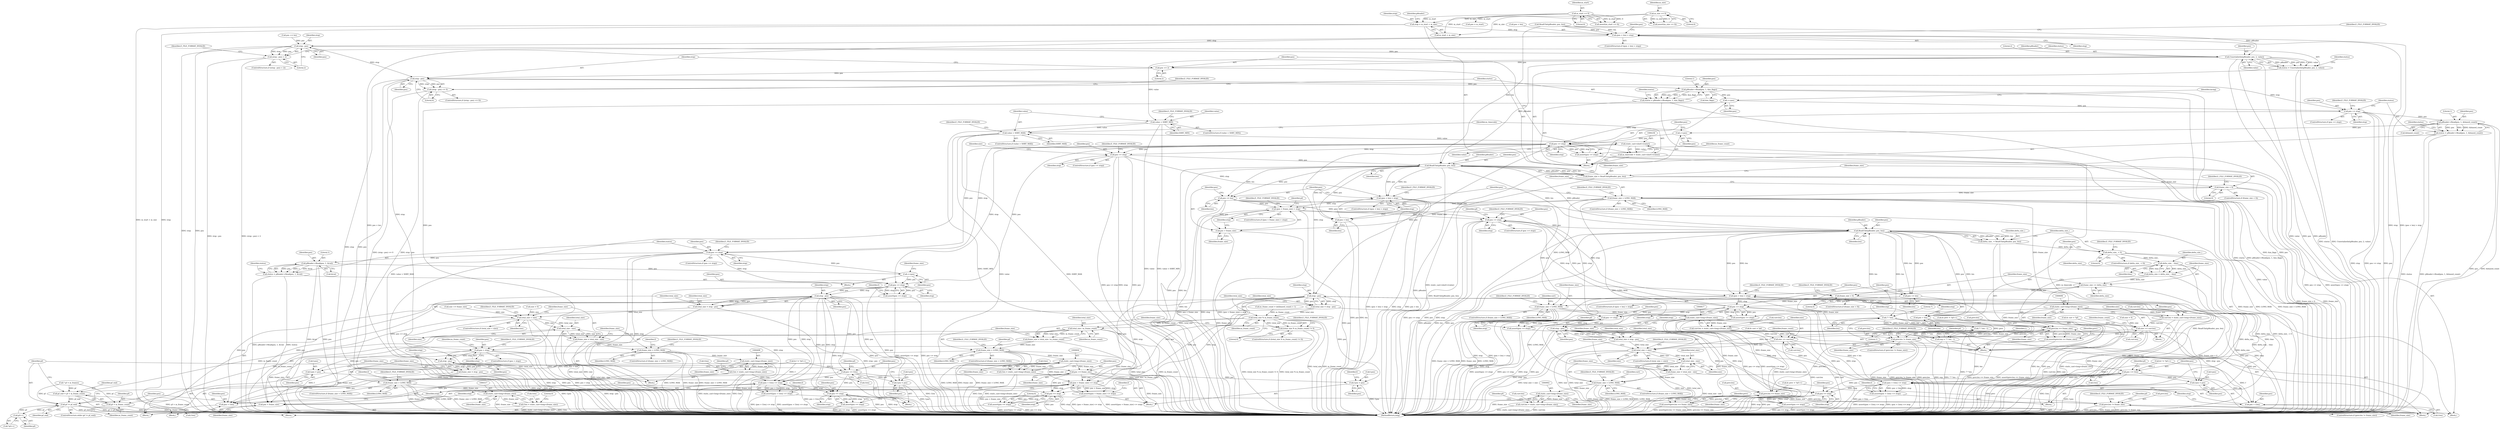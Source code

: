 digraph "1_Android_cc274e2abe8b2a6698a5c47d8aa4bb45f1f9538d_33@integer" {
"1000164" [label="(Call,stop = m_start + m_size)"];
"1000140" [label="(Call,m_start >= 0)"];
"1000144" [label="(Call,m_size >= 0)"];
"1000190" [label="(Call,(pos + len) > stop)"];
"1000202" [label="(Call,stop - pos)"];
"1000201" [label="(Call,(stop - pos) < 2)"];
"1000212" [label="(Call,UnserializeInt(pReader, pos, 2, value))"];
"1000210" [label="(Call,status = UnserializeInt(pReader, pos, 2, value))"];
"1000222" [label="(Call,value < SHRT_MIN)"];
"1000228" [label="(Call,value > SHRT_MAX)"];
"1000235" [label="(Call,static_cast<short>(value))"];
"1000233" [label="(Call,m_timecode = static_cast<short>(value))"];
"1000238" [label="(Call,pos += 2)"];
"1000243" [label="(Call,stop - pos)"];
"1000242" [label="(Call,(stop - pos) <= 0)"];
"1000251" [label="(Call,pReader->Read(pos, 1, &m_flags))"];
"1000249" [label="(Call,status = pReader->Read(pos, 1, &m_flags))"];
"1000269" [label="(Call,++pos)"];
"1000277" [label="(Call,pos > stop)"];
"1000295" [label="(Call,f.pos = pos)"];
"1000303" [label="(Call,stop - pos)"];
"1000301" [label="(Call,frame_size = stop - pos)"];
"1000307" [label="(Call,frame_size > LONG_MAX)"];
"1000316" [label="(Call,static_cast<long>(frame_size))"];
"1000312" [label="(Call,f.len = static_cast<long>(frame_size))"];
"1000322" [label="(Call,pos >= stop)"];
"1000330" [label="(Call,pReader->Read(pos, 1, &biased_count))"];
"1000328" [label="(Call,status = pReader->Read(pos, 1, &biased_count))"];
"1000339" [label="(Call,++pos)"];
"1000342" [label="(Call,pos <= stop)"];
"1000341" [label="(Call,assert(pos <= stop))"];
"1000392" [label="(Call,pos >= stop)"];
"1000399" [label="(Call,pReader->Read(pos, 1, &val))"];
"1000397" [label="(Call,status = pReader->Read(pos, 1, &val))"];
"1000408" [label="(Call,++pos)"];
"1000448" [label="(Call,pos <= stop)"];
"1000447" [label="(Call,assert(pos <= stop))"];
"1000472" [label="(Call,stop - pos)"];
"1000470" [label="(Call,total_size = stop - pos)"];
"1000476" [label="(Call,total_size < size)"];
"1000484" [label="(Call,total_size - size)"];
"1000482" [label="(Call,frame_size = total_size - size)"];
"1000488" [label="(Call,frame_size > LONG_MAX)"];
"1000497" [label="(Call,static_cast<long>(frame_size))"];
"1000493" [label="(Call,f.len = static_cast<long>(frame_size))"];
"1000515" [label="(Call,(pos + f.len) <= stop)"];
"1000514" [label="(Call,assert((pos + f.len) <= stop))"];
"1000533" [label="(Call,pos == stop)"];
"1000532" [label="(Call,assert(pos == stop))"];
"1000516" [label="(Call,pos + f.len)"];
"1000522" [label="(Call,f.pos = pos)"];
"1000527" [label="(Call,pos += f.len)"];
"1000545" [label="(Call,stop - pos)"];
"1000543" [label="(Call,total_size = stop - pos)"];
"1000550" [label="(Call,total_size % m_frame_count)"];
"1000549" [label="(Call,(total_size % m_frame_count) != 0)"];
"1000559" [label="(Call,total_size / m_frame_count)"];
"1000557" [label="(Call,frame_size = total_size / m_frame_count)"];
"1000563" [label="(Call,frame_size > LONG_MAX)"];
"1000583" [label="(Call,(pos + frame_size) <= stop)"];
"1000582" [label="(Call,assert((pos + frame_size) <= stop))"];
"1000610" [label="(Call,pos == stop)"];
"1000609" [label="(Call,assert(pos == stop))"];
"1000584" [label="(Call,pos + frame_size)"];
"1000603" [label="(Call,static_cast<long>(frame_size))"];
"1000599" [label="(Call,f.len = static_cast<long>(frame_size))"];
"1000606" [label="(Call,pos += frame_size)"];
"1000594" [label="(Call,f.pos = pos)"];
"1000572" [label="(Call,pf_end = pf + m_frame_count)"];
"1000578" [label="(Call,pf != pf_end)"];
"1000592" [label="(Call,pf++)"];
"1000574" [label="(Call,pf + m_frame_count)"];
"1000620" [label="(Call,pos >= stop)"];
"1000636" [label="(Call,ReadUInt(pReader, pos, len))"];
"1000634" [label="(Call,frame_size = ReadUInt(pReader, pos, len))"];
"1000641" [label="(Call,frame_size < 0)"];
"1000647" [label="(Call,frame_size > LONG_MAX)"];
"1000664" [label="(Call,(pos + frame_size) > stop)"];
"1000711" [label="(Call,pos >= stop)"];
"1000757" [label="(Call,ReadUInt(pReader, pos, len))"];
"1000755" [label="(Call,delta_size_ = ReadUInt(pReader, pos, len))"];
"1000762" [label="(Call,delta_size_ < 0)"];
"1000794" [label="(Call,delta_size_ - bias)"];
"1000792" [label="(Call,delta_size = delta_size_ - bias)"];
"1000797" [label="(Call,frame_size += delta_size)"];
"1000801" [label="(Call,frame_size < 0)"];
"1000807" [label="(Call,frame_size > LONG_MAX)"];
"1000816" [label="(Call,static_cast<long>(frame_size))"];
"1000727" [label="(Call,prev.len == frame_size)"];
"1000726" [label="(Call,assert(prev.len == frame_size))"];
"1000733" [label="(Call,prev.len != frame_size)"];
"1000842" [label="(Call,prev.len == frame_size)"];
"1000841" [label="(Call,assert(prev.len == frame_size))"];
"1000848" [label="(Call,prev.len != frame_size)"];
"1000812" [label="(Call,curr.len = static_cast<long>(frame_size))"];
"1000819" [label="(Call,size += curr.len)"];
"1000881" [label="(Call,total_size < size)"];
"1000888" [label="(Call,total_size - size)"];
"1000886" [label="(Call,frame_size = total_size - size)"];
"1000892" [label="(Call,frame_size > LONG_MAX)"];
"1000901" [label="(Call,static_cast<long>(frame_size))"];
"1000897" [label="(Call,curr.len = static_cast<long>(frame_size))"];
"1000768" [label="(Call,(pos + len) > stop)"];
"1000779" [label="(Call,pos <= stop)"];
"1000778" [label="(Call,assert(pos <= stop))"];
"1000828" [label="(Call,pos <= stop)"];
"1000827" [label="(Call,assert(pos <= stop))"];
"1000877" [label="(Call,stop - pos)"];
"1000875" [label="(Call,total_size = stop - pos)"];
"1000919" [label="(Call,(pos + f.len) <= stop)"];
"1000918" [label="(Call,assert((pos + f.len) <= stop))"];
"1000937" [label="(Call,pos == stop)"];
"1000936" [label="(Call,assert(pos == stop))"];
"1000920" [label="(Call,pos + f.len)"];
"1000926" [label="(Call,f.pos = pos)"];
"1000931" [label="(Call,pos += f.len)"];
"1000769" [label="(Call,pos + len)"];
"1000775" [label="(Call,pos += len)"];
"1000786" [label="(Call,7 * len)"];
"1000785" [label="(Call,7 * len - 1)"];
"1000783" [label="(Call,exp = 7 * len - 1)"];
"1000665" [label="(Call,pos + frame_size)"];
"1000695" [label="(Call,static_cast<long>(frame_size))"];
"1000691" [label="(Call,curr.len = static_cast<long>(frame_size))"];
"1000698" [label="(Call,size += curr.len)"];
"1000653" [label="(Call,(pos + len) > stop)"];
"1000654" [label="(Call,pos + len)"];
"1000660" [label="(Call,pos += len)"];
"1000643" [label="(Literal,0)"];
"1000269" [label="(Call,++pos)"];
"1000762" [label="(Call,delta_size_ < 0)"];
"1000660" [label="(Call,pos += len)"];
"1000920" [label="(Call,pos + f.len)"];
"1000728" [label="(Call,prev.len)"];
"1000889" [label="(Identifier,total_size)"];
"1000573" [label="(Identifier,pf_end)"];
"1000495" [label="(Identifier,f)"];
"1000484" [label="(Call,total_size - size)"];
"1000921" [label="(Identifier,pos)"];
"1000489" [label="(Identifier,frame_size)"];
"1000521" [label="(Identifier,stop)"];
"1000487" [label="(ControlStructure,if (frame_size > LONG_MAX))"];
"1000278" [label="(Identifier,pos)"];
"1000522" [label="(Call,f.pos = pos)"];
"1000894" [label="(Identifier,LONG_MAX)"];
"1000927" [label="(Call,f.pos)"];
"1000246" [label="(Literal,0)"];
"1000212" [label="(Call,UnserializeInt(pReader, pos, 2, value))"];
"1000641" [label="(Call,frame_size < 0)"];
"1000612" [label="(Identifier,stop)"];
"1000768" [label="(Call,(pos + len) > stop)"];
"1000930" [label="(Identifier,pos)"];
"1000877" [label="(Call,stop - pos)"];
"1000234" [label="(Identifier,m_timecode)"];
"1000478" [label="(Identifier,size)"];
"1000583" [label="(Call,(pos + frame_size) <= stop)"];
"1000718" [label="(Identifier,pf)"];
"1000882" [label="(Identifier,total_size)"];
"1000819" [label="(Call,size += curr.len)"];
"1000394" [label="(Identifier,stop)"];
"1000242" [label="(Call,(stop - pos) <= 0)"];
"1000323" [label="(Identifier,pos)"];
"1000885" [label="(Identifier,E_FILE_FORMAT_INVALID)"];
"1000227" [label="(ControlStructure,if (value > SHRT_MAX))"];
"1000393" [label="(Identifier,pos)"];
"1000529" [label="(Call,f.len)"];
"1000635" [label="(Identifier,frame_size)"];
"1000757" [label="(Call,ReadUInt(pReader, pos, len))"];
"1000758" [label="(Identifier,pReader)"];
"1000642" [label="(Identifier,frame_size)"];
"1000649" [label="(Identifier,LONG_MAX)"];
"1000805" [label="(Identifier,E_FILE_FORMAT_INVALID)"];
"1000551" [label="(Identifier,total_size)"];
"1000244" [label="(Identifier,stop)"];
"1000818" [label="(Identifier,frame_size)"];
"1000533" [label="(Call,pos == stop)"];
"1000143" [label="(Call,assert(m_size >= 0))"];
"1000774" [label="(Identifier,E_FILE_FORMAT_INVALID)"];
"1000813" [label="(Call,curr.len)"];
"1000836" [label="(Call,& prev = *pf++)"];
"1000727" [label="(Call,prev.len == frame_size)"];
"1000277" [label="(Call,pos > stop)"];
"1000535" [label="(Identifier,stop)"];
"1000793" [label="(Identifier,delta_size)"];
"1000301" [label="(Call,frame_size = stop - pos)"];
"1000698" [label="(Call,size += curr.len)"];
"1000898" [label="(Call,curr.len)"];
"1000919" [label="(Call,(pos + f.len) <= stop)"];
"1000563" [label="(Call,frame_size > LONG_MAX)"];
"1000781" [label="(Identifier,stop)"];
"1000842" [label="(Call,prev.len == frame_size)"];
"1000891" [label="(ControlStructure,if (frame_size > LONG_MAX))"];
"1000213" [label="(Identifier,pReader)"];
"1000569" [label="(Call,* pf = m_frames)"];
"1000198" [label="(Identifier,pos)"];
"1000622" [label="(Identifier,stop)"];
"1000897" [label="(Call,curr.len = static_cast<long>(frame_size))"];
"1000776" [label="(Identifier,pos)"];
"1000581" [label="(Block,)"];
"1000803" [label="(Literal,0)"];
"1000802" [label="(Identifier,frame_size)"];
"1000652" [label="(ControlStructure,if ((pos + len) > stop))"];
"1000893" [label="(Identifier,frame_size)"];
"1000497" [label="(Call,static_cast<long>(frame_size))"];
"1000201" [label="(Call,(stop - pos) < 2)"];
"1000807" [label="(Call,frame_size > LONG_MAX)"];
"1000627" [label="(Identifier,size)"];
"1000399" [label="(Call,pReader->Read(pos, 1, &val))"];
"1000572" [label="(Call,pf_end = pf + m_frame_count)"];
"1000346" [label="(Identifier,m_frame_count)"];
"1000281" [label="(Identifier,E_FILE_FORMAT_INVALID)"];
"1000276" [label="(ControlStructure,if (pos > stop))"];
"1000850" [label="(Identifier,prev)"];
"1000715" [label="(Identifier,E_FILE_FORMAT_INVALID)"];
"1000726" [label="(Call,assert(prev.len == frame_size))"];
"1000852" [label="(Identifier,frame_size)"];
"1000166" [label="(Call,m_start + m_size)"];
"1000214" [label="(Identifier,pos)"];
"1000485" [label="(Identifier,total_size)"];
"1000854" [label="(Identifier,E_FILE_FORMAT_INVALID)"];
"1000654" [label="(Call,pos + len)"];
"1000514" [label="(Call,assert((pos + f.len) <= stop))"];
"1000667" [label="(Identifier,frame_size)"];
"1000939" [label="(Identifier,stop)"];
"1000663" [label="(ControlStructure,if ((pos + frame_size) > stop))"];
"1000673" [label="(Identifier,pf)"];
"1000599" [label="(Call,f.len = static_cast<long>(frame_size))"];
"1000340" [label="(Identifier,pos)"];
"1000483" [label="(Identifier,frame_size)"];
"1000196" [label="(Identifier,E_FILE_FORMAT_INVALID)"];
"1000812" [label="(Call,curr.len = static_cast<long>(frame_size))"];
"1000528" [label="(Identifier,pos)"];
"1000534" [label="(Identifier,pos)"];
"1000892" [label="(Call,frame_size > LONG_MAX)"];
"1000841" [label="(Call,assert(prev.len == frame_size))"];
"1000764" [label="(Literal,0)"];
"1000541" [label="(Block,)"];
"1000808" [label="(Identifier,frame_size)"];
"1000585" [label="(Identifier,pos)"];
"1000769" [label="(Call,pos + len)"];
"1000494" [label="(Call,f.len)"];
"1000763" [label="(Identifier,delta_size_)"];
"1000659" [label="(Identifier,E_FILE_FORMAT_INVALID)"];
"1000890" [label="(Identifier,size)"];
"1000207" [label="(Identifier,E_FILE_FORMAT_INVALID)"];
"1000547" [label="(Identifier,pos)"];
"1000661" [label="(Identifier,pos)"];
"1000580" [label="(Identifier,pf_end)"];
"1000518" [label="(Call,f.len)"];
"1000787" [label="(Literal,7)"];
"1000305" [label="(Identifier,pos)"];
"1000228" [label="(Call,value > SHRT_MAX)"];
"1000309" [label="(Identifier,LONG_MAX)"];
"1000760" [label="(Identifier,len)"];
"1000333" [label="(Call,&biased_count)"];
"1000620" [label="(Call,pos >= stop)"];
"1000800" [label="(ControlStructure,if (frame_size < 0))"];
"1000561" [label="(Identifier,m_frame_count)"];
"1000311" [label="(Identifier,E_FILE_FORMAT_INVALID)"];
"1000230" [label="(Identifier,SHRT_MAX)"];
"1000665" [label="(Call,pos + frame_size)"];
"1000666" [label="(Identifier,pos)"];
"1000329" [label="(Identifier,status)"];
"1000474" [label="(Identifier,pos)"];
"1000144" [label="(Call,m_size >= 0)"];
"1000626" [label="(Call,size = 0)"];
"1000501" [label="(Identifier,pf)"];
"1000846" [label="(Identifier,frame_size)"];
"1000303" [label="(Call,stop - pos)"];
"1000560" [label="(Identifier,total_size)"];
"1000451" [label="(Block,)"];
"1000790" [label="(Identifier,L)"];
"1000509" [label="(Call,& f = *pf++)"];
"1000226" [label="(Identifier,E_FILE_FORMAT_INVALID)"];
"1000555" [label="(Identifier,E_FILE_FORMAT_INVALID)"];
"1000732" [label="(ControlStructure,if (prev.len != frame_size))"];
"1000490" [label="(Identifier,LONG_MAX)"];
"1000606" [label="(Call,pos += frame_size)"];
"1000308" [label="(Identifier,frame_size)"];
"1000216" [label="(Identifier,value)"];
"1000829" [label="(Identifier,pos)"];
"1000526" [label="(Identifier,pos)"];
"1000942" [label="(MethodReturn,long)"];
"1000250" [label="(Identifier,status)"];
"1000711" [label="(Call,pos >= stop)"];
"1000582" [label="(Call,assert((pos + frame_size) <= stop))"];
"1000611" [label="(Identifier,pos)"];
"1000532" [label="(Call,assert(pos == stop))"];
"1000191" [label="(Call,pos + len)"];
"1000273" [label="(Identifier,lacing)"];
"1000879" [label="(Identifier,pos)"];
"1000913" [label="(Call,& f = *pf++)"];
"1000739" [label="(Identifier,E_FILE_FORMAT_INVALID)"];
"1000881" [label="(Call,total_size < size)"];
"1000775" [label="(Call,pos += len)"];
"1000647" [label="(Call,frame_size > LONG_MAX)"];
"1000680" [label="(Block,)"];
"1000546" [label="(Identifier,stop)"];
"1000657" [label="(Identifier,stop)"];
"1000656" [label="(Identifier,len)"];
"1000651" [label="(Identifier,E_FILE_FORMAT_INVALID)"];
"1000668" [label="(Identifier,stop)"];
"1000454" [label="(Identifier,f)"];
"1000801" [label="(Call,frame_size < 0)"];
"1000695" [label="(Call,static_cast<long>(frame_size))"];
"1000341" [label="(Call,assert(pos <= stop))"];
"1000878" [label="(Identifier,stop)"];
"1000639" [label="(Identifier,len)"];
"1000857" [label="(Identifier,pf)"];
"1000165" [label="(Identifier,stop)"];
"1000637" [label="(Identifier,pReader)"];
"1000164" [label="(Call,stop = m_start + m_size)"];
"1000591" [label="(Call,*pf++)"];
"1000648" [label="(Identifier,frame_size)"];
"1000299" [label="(Identifier,pos)"];
"1000592" [label="(Call,pf++)"];
"1000235" [label="(Call,static_cast<short>(value))"];
"1000194" [label="(Identifier,stop)"];
"1000160" [label="(Call,pos = m_start)"];
"1000248" [label="(Identifier,E_FILE_FORMAT_INVALID)"];
"1000527" [label="(Call,pos += f.len)"];
"1000517" [label="(Identifier,pos)"];
"1000224" [label="(Identifier,SHRT_MIN)"];
"1000221" [label="(ControlStructure,if (value < SHRT_MIN))"];
"1000780" [label="(Identifier,pos)"];
"1000447" [label="(Call,assert(pos <= stop))"];
"1000342" [label="(Call,pos <= stop)"];
"1000610" [label="(Call,pos == stop)"];
"1000594" [label="(Call,f.pos = pos)"];
"1000253" [label="(Literal,1)"];
"1000584" [label="(Call,pos + frame_size)"];
"1000646" [label="(ControlStructure,if (frame_size > LONG_MAX))"];
"1000742" [label="(Identifier,pf)"];
"1000887" [label="(Identifier,frame_size)"];
"1000402" [label="(Call,&val)"];
"1000574" [label="(Call,pf + m_frame_count)"];
"1000922" [label="(Call,f.len)"];
"1000145" [label="(Identifier,m_size)"];
"1000797" [label="(Call,frame_size += delta_size)"];
"1000243" [label="(Call,stop - pos)"];
"1000830" [label="(Identifier,stop)"];
"1000482" [label="(Call,frame_size = total_size - size)"];
"1000200" [label="(ControlStructure,if ((stop - pos) < 2))"];
"1000222" [label="(Call,value < SHRT_MIN)"];
"1000734" [label="(Call,prev.len)"];
"1000926" [label="(Call,f.pos = pos)"];
"1000636" [label="(Call,ReadUInt(pReader, pos, len))"];
"1000249" [label="(Call,status = pReader->Read(pos, 1, &m_flags))"];
"1000344" [label="(Identifier,stop)"];
"1000283" [label="(Identifier,m_frame_count)"];
"1000524" [label="(Identifier,f)"];
"1000833" [label="(Identifier,pf)"];
"1000210" [label="(Call,status = UnserializeInt(pReader, pos, 2, value))"];
"1000709" [label="(Block,)"];
"1000614" [label="(Block,)"];
"1000507" [label="(Block,)"];
"1000171" [label="(Identifier,pReader)"];
"1000499" [label="(Identifier,frame_size)"];
"1000814" [label="(Identifier,curr)"];
"1000794" [label="(Call,delta_size_ - bias)"];
"1000849" [label="(Call,prev.len)"];
"1000905" [label="(Identifier,pf)"];
"1000825" [label="(Identifier,frame_count)"];
"1000567" [label="(Identifier,E_FILE_FORMAT_INVALID)"];
"1000771" [label="(Identifier,len)"];
"1000472" [label="(Call,stop - pos)"];
"1000777" [label="(Identifier,len)"];
"1000875" [label="(Call,total_size = stop - pos)"];
"1000883" [label="(Identifier,size)"];
"1000257" [label="(Identifier,status)"];
"1000936" [label="(Call,assert(pos == stop))"];
"1000759" [label="(Identifier,pos)"];
"1000316" [label="(Call,static_cast<long>(frame_size))"];
"1000343" [label="(Identifier,pos)"];
"1000275" [label="(Block,)"];
"1000328" [label="(Call,status = pReader->Read(pos, 1, &biased_count))"];
"1000505" [label="(Identifier,pf)"];
"1000245" [label="(Identifier,pos)"];
"1000313" [label="(Call,f.len)"];
"1000470" [label="(Call,total_size = stop - pos)"];
"1000634" [label="(Call,frame_size = ReadUInt(pReader, pos, len))"];
"1000692" [label="(Call,curr.len)"];
"1000621" [label="(Identifier,pos)"];
"1000788" [label="(Identifier,len)"];
"1000607" [label="(Identifier,pos)"];
"1000713" [label="(Identifier,stop)"];
"1000302" [label="(Identifier,frame_size)"];
"1000770" [label="(Identifier,pos)"];
"1000901" [label="(Call,static_cast<long>(frame_size))"];
"1000438" [label="(Call,size += frame_size)"];
"1000784" [label="(Identifier,exp)"];
"1000682" [label="(Call,& curr = *pf)"];
"1000576" [label="(Identifier,m_frame_count)"];
"1000389" [label="(Block,)"];
"1000397" [label="(Call,status = pReader->Read(pos, 1, &val))"];
"1000345" [label="(Call,m_frame_count = int(biased_count) + 1)"];
"1000139" [label="(Call,assert(m_start >= 0))"];
"1000843" [label="(Call,prev.len)"];
"1000232" [label="(Identifier,E_FILE_FORMAT_INVALID)"];
"1000880" [label="(ControlStructure,if (total_size < size))"];
"1000601" [label="(Identifier,f)"];
"1000575" [label="(Identifier,pf)"];
"1000307" [label="(Call,frame_size > LONG_MAX)"];
"1000847" [label="(ControlStructure,if (prev.len != frame_size))"];
"1000233" [label="(Call,m_timecode = static_cast<short>(value))"];
"1000493" [label="(Call,f.len = static_cast<long>(frame_size))"];
"1000480" [label="(Identifier,E_FILE_FORMAT_INVALID)"];
"1000827" [label="(Call,assert(pos <= stop))"];
"1000400" [label="(Identifier,pos)"];
"1000731" [label="(Identifier,frame_size)"];
"1000595" [label="(Call,f.pos)"];
"1000215" [label="(Literal,2)"];
"1000909" [label="(Identifier,pf)"];
"1000326" [label="(Identifier,E_FILE_FORMAT_INVALID)"];
"1000896" [label="(Identifier,E_FILE_FORMAT_INVALID)"];
"1000339" [label="(Call,++pos)"];
"1000523" [label="(Call,f.pos)"];
"1000899" [label="(Identifier,curr)"];
"1000778" [label="(Call,assert(pos <= stop))"];
"1000619" [label="(ControlStructure,if (pos >= stop))"];
"1000789" [label="(Literal,1)"];
"1000295" [label="(Call,f.pos = pos)"];
"1000204" [label="(Identifier,pos)"];
"1000189" [label="(ControlStructure,if ((pos + len) > stop))"];
"1000653" [label="(Call,(pos + len) > stop)"];
"1000655" [label="(Identifier,pos)"];
"1000933" [label="(Call,f.len)"];
"1000937" [label="(Call,pos == stop)"];
"1000586" [label="(Identifier,frame_size)"];
"1000559" [label="(Call,total_size / m_frame_count)"];
"1000218" [label="(Identifier,status)"];
"1000938" [label="(Identifier,pos)"];
"1000735" [label="(Identifier,prev)"];
"1000336" [label="(Identifier,status)"];
"1000471" [label="(Identifier,total_size)"];
"1000252" [label="(Identifier,pos)"];
"1000795" [label="(Identifier,delta_size_)"];
"1000564" [label="(Identifier,frame_size)"];
"1000796" [label="(Identifier,bias)"];
"1000820" [label="(Identifier,size)"];
"1000477" [label="(Identifier,total_size)"];
"1000670" [label="(Identifier,E_FILE_FORMAT_INVALID)"];
"1000799" [label="(Identifier,delta_size)"];
"1000691" [label="(Call,curr.len = static_cast<long>(frame_size))"];
"1000240" [label="(Literal,2)"];
"1000396" [label="(Identifier,E_FILE_FORMAT_INVALID)"];
"1000931" [label="(Call,pos += f.len)"];
"1000700" [label="(Call,curr.len)"];
"1000578" [label="(Call,pf != pf_end)"];
"1000409" [label="(Identifier,pos)"];
"1000320" [label="(Literal,0)"];
"1000941" [label="(Literal,0)"];
"1000577" [label="(ControlStructure,while (pf != pf_end))"];
"1000903" [label="(Identifier,frame_size)"];
"1000239" [label="(Identifier,pos)"];
"1000241" [label="(ControlStructure,if ((stop - pos) <= 0))"];
"1000254" [label="(Call,&m_flags)"];
"1000229" [label="(Identifier,value)"];
"1000603" [label="(Call,static_cast<long>(frame_size))"];
"1000809" [label="(Identifier,LONG_MAX)"];
"1000321" [label="(ControlStructure,if (pos >= stop))"];
"1000332" [label="(Literal,1)"];
"1000756" [label="(Identifier,delta_size_)"];
"1000322" [label="(Call,pos >= stop)"];
"1000314" [label="(Identifier,f)"];
"1000761" [label="(ControlStructure,if (delta_size_ < 0))"];
"1000544" [label="(Identifier,total_size)"];
"1000543" [label="(Call,total_size = stop - pos)"];
"1000545" [label="(Call,stop - pos)"];
"1000486" [label="(Identifier,size)"];
"1000609" [label="(Call,assert(pos == stop))"];
"1000331" [label="(Identifier,pos)"];
"1000645" [label="(Identifier,E_FILE_FORMAT_INVALID)"];
"1000767" [label="(ControlStructure,if ((pos + len) > stop))"];
"1000605" [label="(Identifier,frame_size)"];
"1000516" [label="(Call,pos + f.len)"];
"1000886" [label="(Call,frame_size = total_size - size)"];
"1000888" [label="(Call,total_size - size)"];
"1000550" [label="(Call,total_size % m_frame_count)"];
"1000146" [label="(Literal,0)"];
"1000450" [label="(Identifier,stop)"];
"1000179" [label="(Call,ReadUInt(pReader, pos, len))"];
"1000755" [label="(Call,delta_size_ = ReadUInt(pReader, pos, len))"];
"1000925" [label="(Identifier,stop)"];
"1000712" [label="(Identifier,pos)"];
"1000398" [label="(Identifier,status)"];
"1000205" [label="(Literal,2)"];
"1000638" [label="(Identifier,pos)"];
"1000766" [label="(Identifier,E_FILE_FORMAT_INVALID)"];
"1000203" [label="(Identifier,stop)"];
"1000918" [label="(Call,assert((pos + f.len) <= stop))"];
"1000476" [label="(Call,total_size < size)"];
"1000190" [label="(Call,(pos + len) > stop)"];
"1000737" [label="(Identifier,frame_size)"];
"1000710" [label="(ControlStructure,if (pos >= stop))"];
"1000473" [label="(Identifier,stop)"];
"1000202" [label="(Call,stop - pos)"];
"1000304" [label="(Identifier,stop)"];
"1000600" [label="(Call,f.len)"];
"1000590" [label="(Identifier,f)"];
"1000475" [label="(ControlStructure,if (total_size < size))"];
"1000238" [label="(Call,pos += 2)"];
"1000141" [label="(Identifier,m_start)"];
"1000779" [label="(Call,pos <= stop)"];
"1000786" [label="(Call,7 * len)"];
"1000140" [label="(Call,m_start >= 0)"];
"1000392" [label="(Call,pos >= stop)"];
"1000558" [label="(Identifier,frame_size)"];
"1000122" [label="(Block,)"];
"1000828" [label="(Call,pos <= stop)"];
"1000251" [label="(Call,pReader->Read(pos, 1, &m_flags))"];
"1000318" [label="(Identifier,frame_size)"];
"1000587" [label="(Identifier,stop)"];
"1000324" [label="(Identifier,stop)"];
"1000662" [label="(Identifier,len)"];
"1000270" [label="(Identifier,pos)"];
"1000932" [label="(Identifier,pos)"];
"1000565" [label="(Identifier,LONG_MAX)"];
"1000745" [label="(Call,& curr = *pf)"];
"1000306" [label="(ControlStructure,if (frame_size > LONG_MAX))"];
"1000330" [label="(Call,pReader->Read(pos, 1, &biased_count))"];
"1000664" [label="(Call,(pos + frame_size) > stop)"];
"1000721" [label="(Call,& prev = *pf++)"];
"1000704" [label="(Identifier,frame_count)"];
"1000411" [label="(Identifier,frame_size)"];
"1000785" [label="(Call,7 * len - 1)"];
"1000640" [label="(ControlStructure,if (frame_size < 0))"];
"1000391" [label="(ControlStructure,if (pos >= stop))"];
"1000492" [label="(Identifier,E_FILE_FORMAT_INVALID)"];
"1000549" [label="(Call,(total_size % m_frame_count) != 0)"];
"1000548" [label="(ControlStructure,if ((total_size % m_frame_count) != 0))"];
"1000876" [label="(Identifier,total_size)"];
"1000733" [label="(Call,prev.len != frame_size)"];
"1000697" [label="(Identifier,frame_size)"];
"1000608" [label="(Identifier,frame_size)"];
"1000197" [label="(Call,pos += len)"];
"1000772" [label="(Identifier,stop)"];
"1000401" [label="(Literal,1)"];
"1000223" [label="(Identifier,value)"];
"1000237" [label="(Identifier,value)"];
"1000593" [label="(Identifier,pf)"];
"1000296" [label="(Call,f.pos)"];
"1000798" [label="(Identifier,frame_size)"];
"1000598" [label="(Identifier,pos)"];
"1000562" [label="(ControlStructure,if (frame_size > LONG_MAX))"];
"1000570" [label="(Identifier,pf)"];
"1000448" [label="(Call,pos <= stop)"];
"1000553" [label="(Literal,0)"];
"1000488" [label="(Call,frame_size > LONG_MAX)"];
"1000361" [label="(Block,)"];
"1000279" [label="(Identifier,stop)"];
"1000408" [label="(Call,++pos)"];
"1000579" [label="(Identifier,pf)"];
"1000811" [label="(Identifier,E_FILE_FORMAT_INVALID)"];
"1000557" [label="(Call,frame_size = total_size / m_frame_count)"];
"1000816" [label="(Call,static_cast<long>(frame_size))"];
"1000792" [label="(Call,delta_size = delta_size_ - bias)"];
"1000372" [label="(Call,size = 0)"];
"1000928" [label="(Identifier,f)"];
"1000848" [label="(Call,prev.len != frame_size)"];
"1000312" [label="(Call,f.len = static_cast<long>(frame_size))"];
"1000449" [label="(Identifier,pos)"];
"1000142" [label="(Literal,0)"];
"1000552" [label="(Identifier,m_frame_count)"];
"1000826" [label="(Block,)"];
"1000821" [label="(Call,curr.len)"];
"1000515" [label="(Call,(pos + f.len) <= stop)"];
"1000911" [label="(Block,)"];
"1000783" [label="(Call,exp = 7 * len - 1)"];
"1000699" [label="(Identifier,size)"];
"1000405" [label="(Identifier,status)"];
"1000806" [label="(ControlStructure,if (frame_size > LONG_MAX))"];
"1000211" [label="(Identifier,status)"];
"1000624" [label="(Identifier,E_FILE_FORMAT_INVALID)"];
"1000164" -> "1000122"  [label="AST: "];
"1000164" -> "1000166"  [label="CFG: "];
"1000165" -> "1000164"  [label="AST: "];
"1000166" -> "1000164"  [label="AST: "];
"1000171" -> "1000164"  [label="CFG: "];
"1000164" -> "1000942"  [label="DDG: m_start + m_size"];
"1000164" -> "1000942"  [label="DDG: stop"];
"1000140" -> "1000164"  [label="DDG: m_start"];
"1000144" -> "1000164"  [label="DDG: m_size"];
"1000164" -> "1000190"  [label="DDG: stop"];
"1000140" -> "1000139"  [label="AST: "];
"1000140" -> "1000142"  [label="CFG: "];
"1000141" -> "1000140"  [label="AST: "];
"1000142" -> "1000140"  [label="AST: "];
"1000139" -> "1000140"  [label="CFG: "];
"1000140" -> "1000139"  [label="DDG: m_start"];
"1000140" -> "1000139"  [label="DDG: 0"];
"1000140" -> "1000160"  [label="DDG: m_start"];
"1000140" -> "1000166"  [label="DDG: m_start"];
"1000144" -> "1000143"  [label="AST: "];
"1000144" -> "1000146"  [label="CFG: "];
"1000145" -> "1000144"  [label="AST: "];
"1000146" -> "1000144"  [label="AST: "];
"1000143" -> "1000144"  [label="CFG: "];
"1000144" -> "1000143"  [label="DDG: m_size"];
"1000144" -> "1000143"  [label="DDG: 0"];
"1000144" -> "1000166"  [label="DDG: m_size"];
"1000190" -> "1000189"  [label="AST: "];
"1000190" -> "1000194"  [label="CFG: "];
"1000191" -> "1000190"  [label="AST: "];
"1000194" -> "1000190"  [label="AST: "];
"1000196" -> "1000190"  [label="CFG: "];
"1000198" -> "1000190"  [label="CFG: "];
"1000190" -> "1000942"  [label="DDG: stop"];
"1000190" -> "1000942"  [label="DDG: (pos + len) > stop"];
"1000190" -> "1000942"  [label="DDG: pos + len"];
"1000179" -> "1000190"  [label="DDG: pos"];
"1000179" -> "1000190"  [label="DDG: len"];
"1000190" -> "1000202"  [label="DDG: stop"];
"1000202" -> "1000201"  [label="AST: "];
"1000202" -> "1000204"  [label="CFG: "];
"1000203" -> "1000202"  [label="AST: "];
"1000204" -> "1000202"  [label="AST: "];
"1000205" -> "1000202"  [label="CFG: "];
"1000202" -> "1000942"  [label="DDG: stop"];
"1000202" -> "1000942"  [label="DDG: pos"];
"1000202" -> "1000201"  [label="DDG: stop"];
"1000202" -> "1000201"  [label="DDG: pos"];
"1000197" -> "1000202"  [label="DDG: pos"];
"1000202" -> "1000212"  [label="DDG: pos"];
"1000202" -> "1000243"  [label="DDG: stop"];
"1000201" -> "1000200"  [label="AST: "];
"1000201" -> "1000205"  [label="CFG: "];
"1000205" -> "1000201"  [label="AST: "];
"1000207" -> "1000201"  [label="CFG: "];
"1000211" -> "1000201"  [label="CFG: "];
"1000201" -> "1000942"  [label="DDG: (stop - pos) < 2"];
"1000201" -> "1000942"  [label="DDG: stop - pos"];
"1000212" -> "1000210"  [label="AST: "];
"1000212" -> "1000216"  [label="CFG: "];
"1000213" -> "1000212"  [label="AST: "];
"1000214" -> "1000212"  [label="AST: "];
"1000215" -> "1000212"  [label="AST: "];
"1000216" -> "1000212"  [label="AST: "];
"1000210" -> "1000212"  [label="CFG: "];
"1000212" -> "1000942"  [label="DDG: value"];
"1000212" -> "1000942"  [label="DDG: pos"];
"1000212" -> "1000942"  [label="DDG: pReader"];
"1000212" -> "1000210"  [label="DDG: pReader"];
"1000212" -> "1000210"  [label="DDG: pos"];
"1000212" -> "1000210"  [label="DDG: 2"];
"1000212" -> "1000210"  [label="DDG: value"];
"1000179" -> "1000212"  [label="DDG: pReader"];
"1000212" -> "1000222"  [label="DDG: value"];
"1000212" -> "1000238"  [label="DDG: pos"];
"1000212" -> "1000636"  [label="DDG: pReader"];
"1000210" -> "1000122"  [label="AST: "];
"1000211" -> "1000210"  [label="AST: "];
"1000218" -> "1000210"  [label="CFG: "];
"1000210" -> "1000942"  [label="DDG: UnserializeInt(pReader, pos, 2, value)"];
"1000210" -> "1000942"  [label="DDG: status"];
"1000222" -> "1000221"  [label="AST: "];
"1000222" -> "1000224"  [label="CFG: "];
"1000223" -> "1000222"  [label="AST: "];
"1000224" -> "1000222"  [label="AST: "];
"1000226" -> "1000222"  [label="CFG: "];
"1000229" -> "1000222"  [label="CFG: "];
"1000222" -> "1000942"  [label="DDG: value"];
"1000222" -> "1000942"  [label="DDG: value < SHRT_MIN"];
"1000222" -> "1000942"  [label="DDG: SHRT_MIN"];
"1000222" -> "1000228"  [label="DDG: value"];
"1000228" -> "1000227"  [label="AST: "];
"1000228" -> "1000230"  [label="CFG: "];
"1000229" -> "1000228"  [label="AST: "];
"1000230" -> "1000228"  [label="AST: "];
"1000232" -> "1000228"  [label="CFG: "];
"1000234" -> "1000228"  [label="CFG: "];
"1000228" -> "1000942"  [label="DDG: value > SHRT_MAX"];
"1000228" -> "1000942"  [label="DDG: value"];
"1000228" -> "1000942"  [label="DDG: SHRT_MAX"];
"1000228" -> "1000235"  [label="DDG: value"];
"1000235" -> "1000233"  [label="AST: "];
"1000235" -> "1000237"  [label="CFG: "];
"1000236" -> "1000235"  [label="AST: "];
"1000237" -> "1000235"  [label="AST: "];
"1000233" -> "1000235"  [label="CFG: "];
"1000235" -> "1000942"  [label="DDG: value"];
"1000235" -> "1000233"  [label="DDG: value"];
"1000233" -> "1000122"  [label="AST: "];
"1000234" -> "1000233"  [label="AST: "];
"1000239" -> "1000233"  [label="CFG: "];
"1000233" -> "1000942"  [label="DDG: static_cast<short>(value)"];
"1000233" -> "1000942"  [label="DDG: m_timecode"];
"1000238" -> "1000122"  [label="AST: "];
"1000238" -> "1000240"  [label="CFG: "];
"1000239" -> "1000238"  [label="AST: "];
"1000240" -> "1000238"  [label="AST: "];
"1000244" -> "1000238"  [label="CFG: "];
"1000238" -> "1000243"  [label="DDG: pos"];
"1000243" -> "1000242"  [label="AST: "];
"1000243" -> "1000245"  [label="CFG: "];
"1000244" -> "1000243"  [label="AST: "];
"1000245" -> "1000243"  [label="AST: "];
"1000246" -> "1000243"  [label="CFG: "];
"1000243" -> "1000942"  [label="DDG: stop"];
"1000243" -> "1000942"  [label="DDG: pos"];
"1000243" -> "1000242"  [label="DDG: stop"];
"1000243" -> "1000242"  [label="DDG: pos"];
"1000243" -> "1000251"  [label="DDG: pos"];
"1000243" -> "1000277"  [label="DDG: stop"];
"1000243" -> "1000322"  [label="DDG: stop"];
"1000242" -> "1000241"  [label="AST: "];
"1000242" -> "1000246"  [label="CFG: "];
"1000246" -> "1000242"  [label="AST: "];
"1000248" -> "1000242"  [label="CFG: "];
"1000250" -> "1000242"  [label="CFG: "];
"1000242" -> "1000942"  [label="DDG: (stop - pos) <= 0"];
"1000242" -> "1000942"  [label="DDG: stop - pos"];
"1000251" -> "1000249"  [label="AST: "];
"1000251" -> "1000254"  [label="CFG: "];
"1000252" -> "1000251"  [label="AST: "];
"1000253" -> "1000251"  [label="AST: "];
"1000254" -> "1000251"  [label="AST: "];
"1000249" -> "1000251"  [label="CFG: "];
"1000251" -> "1000942"  [label="DDG: &m_flags"];
"1000251" -> "1000942"  [label="DDG: pos"];
"1000251" -> "1000249"  [label="DDG: pos"];
"1000251" -> "1000249"  [label="DDG: 1"];
"1000251" -> "1000249"  [label="DDG: &m_flags"];
"1000251" -> "1000269"  [label="DDG: pos"];
"1000249" -> "1000122"  [label="AST: "];
"1000250" -> "1000249"  [label="AST: "];
"1000257" -> "1000249"  [label="CFG: "];
"1000249" -> "1000942"  [label="DDG: pReader->Read(pos, 1, &m_flags)"];
"1000249" -> "1000942"  [label="DDG: status"];
"1000269" -> "1000122"  [label="AST: "];
"1000269" -> "1000270"  [label="CFG: "];
"1000270" -> "1000269"  [label="AST: "];
"1000273" -> "1000269"  [label="CFG: "];
"1000269" -> "1000277"  [label="DDG: pos"];
"1000269" -> "1000322"  [label="DDG: pos"];
"1000277" -> "1000276"  [label="AST: "];
"1000277" -> "1000279"  [label="CFG: "];
"1000278" -> "1000277"  [label="AST: "];
"1000279" -> "1000277"  [label="AST: "];
"1000281" -> "1000277"  [label="CFG: "];
"1000283" -> "1000277"  [label="CFG: "];
"1000277" -> "1000942"  [label="DDG: pos"];
"1000277" -> "1000942"  [label="DDG: pos > stop"];
"1000277" -> "1000942"  [label="DDG: stop"];
"1000277" -> "1000295"  [label="DDG: pos"];
"1000277" -> "1000303"  [label="DDG: stop"];
"1000277" -> "1000303"  [label="DDG: pos"];
"1000295" -> "1000275"  [label="AST: "];
"1000295" -> "1000299"  [label="CFG: "];
"1000296" -> "1000295"  [label="AST: "];
"1000299" -> "1000295"  [label="AST: "];
"1000302" -> "1000295"  [label="CFG: "];
"1000295" -> "1000942"  [label="DDG: f.pos"];
"1000303" -> "1000301"  [label="AST: "];
"1000303" -> "1000305"  [label="CFG: "];
"1000304" -> "1000303"  [label="AST: "];
"1000305" -> "1000303"  [label="AST: "];
"1000301" -> "1000303"  [label="CFG: "];
"1000303" -> "1000942"  [label="DDG: stop"];
"1000303" -> "1000942"  [label="DDG: pos"];
"1000303" -> "1000301"  [label="DDG: stop"];
"1000303" -> "1000301"  [label="DDG: pos"];
"1000301" -> "1000275"  [label="AST: "];
"1000302" -> "1000301"  [label="AST: "];
"1000308" -> "1000301"  [label="CFG: "];
"1000301" -> "1000942"  [label="DDG: stop - pos"];
"1000301" -> "1000307"  [label="DDG: frame_size"];
"1000307" -> "1000306"  [label="AST: "];
"1000307" -> "1000309"  [label="CFG: "];
"1000308" -> "1000307"  [label="AST: "];
"1000309" -> "1000307"  [label="AST: "];
"1000311" -> "1000307"  [label="CFG: "];
"1000314" -> "1000307"  [label="CFG: "];
"1000307" -> "1000942"  [label="DDG: LONG_MAX"];
"1000307" -> "1000942"  [label="DDG: frame_size > LONG_MAX"];
"1000307" -> "1000942"  [label="DDG: frame_size"];
"1000307" -> "1000316"  [label="DDG: frame_size"];
"1000316" -> "1000312"  [label="AST: "];
"1000316" -> "1000318"  [label="CFG: "];
"1000317" -> "1000316"  [label="AST: "];
"1000318" -> "1000316"  [label="AST: "];
"1000312" -> "1000316"  [label="CFG: "];
"1000316" -> "1000942"  [label="DDG: frame_size"];
"1000316" -> "1000312"  [label="DDG: frame_size"];
"1000312" -> "1000275"  [label="AST: "];
"1000313" -> "1000312"  [label="AST: "];
"1000320" -> "1000312"  [label="CFG: "];
"1000312" -> "1000942"  [label="DDG: static_cast<long>(frame_size)"];
"1000312" -> "1000942"  [label="DDG: f.len"];
"1000322" -> "1000321"  [label="AST: "];
"1000322" -> "1000324"  [label="CFG: "];
"1000323" -> "1000322"  [label="AST: "];
"1000324" -> "1000322"  [label="AST: "];
"1000326" -> "1000322"  [label="CFG: "];
"1000329" -> "1000322"  [label="CFG: "];
"1000322" -> "1000942"  [label="DDG: stop"];
"1000322" -> "1000942"  [label="DDG: pos >= stop"];
"1000322" -> "1000942"  [label="DDG: pos"];
"1000322" -> "1000330"  [label="DDG: pos"];
"1000322" -> "1000342"  [label="DDG: stop"];
"1000330" -> "1000328"  [label="AST: "];
"1000330" -> "1000333"  [label="CFG: "];
"1000331" -> "1000330"  [label="AST: "];
"1000332" -> "1000330"  [label="AST: "];
"1000333" -> "1000330"  [label="AST: "];
"1000328" -> "1000330"  [label="CFG: "];
"1000330" -> "1000942"  [label="DDG: pos"];
"1000330" -> "1000942"  [label="DDG: &biased_count"];
"1000330" -> "1000328"  [label="DDG: pos"];
"1000330" -> "1000328"  [label="DDG: 1"];
"1000330" -> "1000328"  [label="DDG: &biased_count"];
"1000330" -> "1000339"  [label="DDG: pos"];
"1000328" -> "1000122"  [label="AST: "];
"1000329" -> "1000328"  [label="AST: "];
"1000336" -> "1000328"  [label="CFG: "];
"1000328" -> "1000942"  [label="DDG: status"];
"1000328" -> "1000942"  [label="DDG: pReader->Read(pos, 1, &biased_count)"];
"1000339" -> "1000122"  [label="AST: "];
"1000339" -> "1000340"  [label="CFG: "];
"1000340" -> "1000339"  [label="AST: "];
"1000343" -> "1000339"  [label="CFG: "];
"1000339" -> "1000342"  [label="DDG: pos"];
"1000342" -> "1000341"  [label="AST: "];
"1000342" -> "1000344"  [label="CFG: "];
"1000343" -> "1000342"  [label="AST: "];
"1000344" -> "1000342"  [label="AST: "];
"1000341" -> "1000342"  [label="CFG: "];
"1000342" -> "1000341"  [label="DDG: pos"];
"1000342" -> "1000341"  [label="DDG: stop"];
"1000342" -> "1000392"  [label="DDG: pos"];
"1000342" -> "1000392"  [label="DDG: stop"];
"1000342" -> "1000448"  [label="DDG: pos"];
"1000342" -> "1000448"  [label="DDG: stop"];
"1000342" -> "1000545"  [label="DDG: stop"];
"1000342" -> "1000545"  [label="DDG: pos"];
"1000342" -> "1000620"  [label="DDG: pos"];
"1000342" -> "1000620"  [label="DDG: stop"];
"1000341" -> "1000122"  [label="AST: "];
"1000346" -> "1000341"  [label="CFG: "];
"1000341" -> "1000942"  [label="DDG: pos <= stop"];
"1000341" -> "1000942"  [label="DDG: assert(pos <= stop)"];
"1000392" -> "1000391"  [label="AST: "];
"1000392" -> "1000394"  [label="CFG: "];
"1000393" -> "1000392"  [label="AST: "];
"1000394" -> "1000392"  [label="AST: "];
"1000396" -> "1000392"  [label="CFG: "];
"1000398" -> "1000392"  [label="CFG: "];
"1000392" -> "1000942"  [label="DDG: stop"];
"1000392" -> "1000942"  [label="DDG: pos >= stop"];
"1000392" -> "1000942"  [label="DDG: pos"];
"1000408" -> "1000392"  [label="DDG: pos"];
"1000392" -> "1000399"  [label="DDG: pos"];
"1000392" -> "1000448"  [label="DDG: stop"];
"1000399" -> "1000397"  [label="AST: "];
"1000399" -> "1000402"  [label="CFG: "];
"1000400" -> "1000399"  [label="AST: "];
"1000401" -> "1000399"  [label="AST: "];
"1000402" -> "1000399"  [label="AST: "];
"1000397" -> "1000399"  [label="CFG: "];
"1000399" -> "1000942"  [label="DDG: &val"];
"1000399" -> "1000942"  [label="DDG: pos"];
"1000399" -> "1000397"  [label="DDG: pos"];
"1000399" -> "1000397"  [label="DDG: 1"];
"1000399" -> "1000397"  [label="DDG: &val"];
"1000399" -> "1000408"  [label="DDG: pos"];
"1000397" -> "1000389"  [label="AST: "];
"1000398" -> "1000397"  [label="AST: "];
"1000405" -> "1000397"  [label="CFG: "];
"1000397" -> "1000942"  [label="DDG: status"];
"1000397" -> "1000942"  [label="DDG: pReader->Read(pos, 1, &val)"];
"1000408" -> "1000389"  [label="AST: "];
"1000408" -> "1000409"  [label="CFG: "];
"1000409" -> "1000408"  [label="AST: "];
"1000411" -> "1000408"  [label="CFG: "];
"1000408" -> "1000448"  [label="DDG: pos"];
"1000448" -> "1000447"  [label="AST: "];
"1000448" -> "1000450"  [label="CFG: "];
"1000449" -> "1000448"  [label="AST: "];
"1000450" -> "1000448"  [label="AST: "];
"1000447" -> "1000448"  [label="CFG: "];
"1000448" -> "1000942"  [label="DDG: stop"];
"1000448" -> "1000942"  [label="DDG: pos"];
"1000448" -> "1000447"  [label="DDG: pos"];
"1000448" -> "1000447"  [label="DDG: stop"];
"1000448" -> "1000472"  [label="DDG: stop"];
"1000448" -> "1000472"  [label="DDG: pos"];
"1000447" -> "1000361"  [label="AST: "];
"1000454" -> "1000447"  [label="CFG: "];
"1000447" -> "1000942"  [label="DDG: assert(pos <= stop)"];
"1000447" -> "1000942"  [label="DDG: pos <= stop"];
"1000472" -> "1000470"  [label="AST: "];
"1000472" -> "1000474"  [label="CFG: "];
"1000473" -> "1000472"  [label="AST: "];
"1000474" -> "1000472"  [label="AST: "];
"1000470" -> "1000472"  [label="CFG: "];
"1000472" -> "1000942"  [label="DDG: pos"];
"1000472" -> "1000942"  [label="DDG: stop"];
"1000472" -> "1000470"  [label="DDG: stop"];
"1000472" -> "1000470"  [label="DDG: pos"];
"1000472" -> "1000515"  [label="DDG: pos"];
"1000472" -> "1000515"  [label="DDG: stop"];
"1000472" -> "1000516"  [label="DDG: pos"];
"1000472" -> "1000522"  [label="DDG: pos"];
"1000472" -> "1000527"  [label="DDG: pos"];
"1000472" -> "1000533"  [label="DDG: pos"];
"1000472" -> "1000533"  [label="DDG: stop"];
"1000470" -> "1000451"  [label="AST: "];
"1000471" -> "1000470"  [label="AST: "];
"1000477" -> "1000470"  [label="CFG: "];
"1000470" -> "1000942"  [label="DDG: stop - pos"];
"1000470" -> "1000476"  [label="DDG: total_size"];
"1000476" -> "1000475"  [label="AST: "];
"1000476" -> "1000478"  [label="CFG: "];
"1000477" -> "1000476"  [label="AST: "];
"1000478" -> "1000476"  [label="AST: "];
"1000480" -> "1000476"  [label="CFG: "];
"1000483" -> "1000476"  [label="CFG: "];
"1000476" -> "1000942"  [label="DDG: total_size < size"];
"1000476" -> "1000942"  [label="DDG: total_size"];
"1000476" -> "1000942"  [label="DDG: size"];
"1000372" -> "1000476"  [label="DDG: size"];
"1000438" -> "1000476"  [label="DDG: size"];
"1000476" -> "1000484"  [label="DDG: total_size"];
"1000476" -> "1000484"  [label="DDG: size"];
"1000484" -> "1000482"  [label="AST: "];
"1000484" -> "1000486"  [label="CFG: "];
"1000485" -> "1000484"  [label="AST: "];
"1000486" -> "1000484"  [label="AST: "];
"1000482" -> "1000484"  [label="CFG: "];
"1000484" -> "1000942"  [label="DDG: size"];
"1000484" -> "1000942"  [label="DDG: total_size"];
"1000484" -> "1000482"  [label="DDG: total_size"];
"1000484" -> "1000482"  [label="DDG: size"];
"1000482" -> "1000451"  [label="AST: "];
"1000483" -> "1000482"  [label="AST: "];
"1000489" -> "1000482"  [label="CFG: "];
"1000482" -> "1000942"  [label="DDG: total_size - size"];
"1000482" -> "1000488"  [label="DDG: frame_size"];
"1000488" -> "1000487"  [label="AST: "];
"1000488" -> "1000490"  [label="CFG: "];
"1000489" -> "1000488"  [label="AST: "];
"1000490" -> "1000488"  [label="AST: "];
"1000492" -> "1000488"  [label="CFG: "];
"1000495" -> "1000488"  [label="CFG: "];
"1000488" -> "1000942"  [label="DDG: frame_size"];
"1000488" -> "1000942"  [label="DDG: frame_size > LONG_MAX"];
"1000488" -> "1000942"  [label="DDG: LONG_MAX"];
"1000488" -> "1000497"  [label="DDG: frame_size"];
"1000497" -> "1000493"  [label="AST: "];
"1000497" -> "1000499"  [label="CFG: "];
"1000498" -> "1000497"  [label="AST: "];
"1000499" -> "1000497"  [label="AST: "];
"1000493" -> "1000497"  [label="CFG: "];
"1000497" -> "1000942"  [label="DDG: frame_size"];
"1000497" -> "1000493"  [label="DDG: frame_size"];
"1000493" -> "1000451"  [label="AST: "];
"1000494" -> "1000493"  [label="AST: "];
"1000501" -> "1000493"  [label="CFG: "];
"1000493" -> "1000942"  [label="DDG: f.len"];
"1000493" -> "1000942"  [label="DDG: static_cast<long>(frame_size)"];
"1000493" -> "1000515"  [label="DDG: f.len"];
"1000493" -> "1000516"  [label="DDG: f.len"];
"1000515" -> "1000514"  [label="AST: "];
"1000515" -> "1000521"  [label="CFG: "];
"1000516" -> "1000515"  [label="AST: "];
"1000521" -> "1000515"  [label="AST: "];
"1000514" -> "1000515"  [label="CFG: "];
"1000515" -> "1000942"  [label="DDG: pos + f.len"];
"1000515" -> "1000514"  [label="DDG: pos + f.len"];
"1000515" -> "1000514"  [label="DDG: stop"];
"1000527" -> "1000515"  [label="DDG: pos"];
"1000509" -> "1000515"  [label="DDG: f"];
"1000515" -> "1000533"  [label="DDG: stop"];
"1000514" -> "1000507"  [label="AST: "];
"1000524" -> "1000514"  [label="CFG: "];
"1000514" -> "1000942"  [label="DDG: assert((pos + f.len) <= stop)"];
"1000514" -> "1000942"  [label="DDG: (pos + f.len) <= stop"];
"1000533" -> "1000532"  [label="AST: "];
"1000533" -> "1000535"  [label="CFG: "];
"1000534" -> "1000533"  [label="AST: "];
"1000535" -> "1000533"  [label="AST: "];
"1000532" -> "1000533"  [label="CFG: "];
"1000533" -> "1000942"  [label="DDG: pos"];
"1000533" -> "1000942"  [label="DDG: stop"];
"1000533" -> "1000532"  [label="DDG: pos"];
"1000533" -> "1000532"  [label="DDG: stop"];
"1000527" -> "1000533"  [label="DDG: pos"];
"1000532" -> "1000361"  [label="AST: "];
"1000941" -> "1000532"  [label="CFG: "];
"1000532" -> "1000942"  [label="DDG: pos == stop"];
"1000532" -> "1000942"  [label="DDG: assert(pos == stop)"];
"1000516" -> "1000518"  [label="CFG: "];
"1000517" -> "1000516"  [label="AST: "];
"1000518" -> "1000516"  [label="AST: "];
"1000521" -> "1000516"  [label="CFG: "];
"1000527" -> "1000516"  [label="DDG: pos"];
"1000509" -> "1000516"  [label="DDG: f"];
"1000522" -> "1000507"  [label="AST: "];
"1000522" -> "1000526"  [label="CFG: "];
"1000523" -> "1000522"  [label="AST: "];
"1000526" -> "1000522"  [label="AST: "];
"1000528" -> "1000522"  [label="CFG: "];
"1000522" -> "1000942"  [label="DDG: f.pos"];
"1000527" -> "1000522"  [label="DDG: pos"];
"1000527" -> "1000507"  [label="AST: "];
"1000527" -> "1000529"  [label="CFG: "];
"1000528" -> "1000527"  [label="AST: "];
"1000529" -> "1000527"  [label="AST: "];
"1000505" -> "1000527"  [label="CFG: "];
"1000527" -> "1000942"  [label="DDG: f.len"];
"1000509" -> "1000527"  [label="DDG: f"];
"1000545" -> "1000543"  [label="AST: "];
"1000545" -> "1000547"  [label="CFG: "];
"1000546" -> "1000545"  [label="AST: "];
"1000547" -> "1000545"  [label="AST: "];
"1000543" -> "1000545"  [label="CFG: "];
"1000545" -> "1000942"  [label="DDG: stop"];
"1000545" -> "1000942"  [label="DDG: pos"];
"1000545" -> "1000543"  [label="DDG: stop"];
"1000545" -> "1000543"  [label="DDG: pos"];
"1000545" -> "1000583"  [label="DDG: pos"];
"1000545" -> "1000583"  [label="DDG: stop"];
"1000545" -> "1000584"  [label="DDG: pos"];
"1000545" -> "1000594"  [label="DDG: pos"];
"1000545" -> "1000606"  [label="DDG: pos"];
"1000545" -> "1000610"  [label="DDG: pos"];
"1000545" -> "1000610"  [label="DDG: stop"];
"1000543" -> "1000541"  [label="AST: "];
"1000544" -> "1000543"  [label="AST: "];
"1000551" -> "1000543"  [label="CFG: "];
"1000543" -> "1000942"  [label="DDG: stop - pos"];
"1000543" -> "1000550"  [label="DDG: total_size"];
"1000550" -> "1000549"  [label="AST: "];
"1000550" -> "1000552"  [label="CFG: "];
"1000551" -> "1000550"  [label="AST: "];
"1000552" -> "1000550"  [label="AST: "];
"1000553" -> "1000550"  [label="CFG: "];
"1000550" -> "1000942"  [label="DDG: total_size"];
"1000550" -> "1000942"  [label="DDG: m_frame_count"];
"1000550" -> "1000549"  [label="DDG: total_size"];
"1000550" -> "1000549"  [label="DDG: m_frame_count"];
"1000345" -> "1000550"  [label="DDG: m_frame_count"];
"1000550" -> "1000559"  [label="DDG: total_size"];
"1000550" -> "1000559"  [label="DDG: m_frame_count"];
"1000549" -> "1000548"  [label="AST: "];
"1000549" -> "1000553"  [label="CFG: "];
"1000553" -> "1000549"  [label="AST: "];
"1000555" -> "1000549"  [label="CFG: "];
"1000558" -> "1000549"  [label="CFG: "];
"1000549" -> "1000942"  [label="DDG: total_size % m_frame_count"];
"1000549" -> "1000942"  [label="DDG: (total_size % m_frame_count) != 0"];
"1000559" -> "1000557"  [label="AST: "];
"1000559" -> "1000561"  [label="CFG: "];
"1000560" -> "1000559"  [label="AST: "];
"1000561" -> "1000559"  [label="AST: "];
"1000557" -> "1000559"  [label="CFG: "];
"1000559" -> "1000942"  [label="DDG: total_size"];
"1000559" -> "1000942"  [label="DDG: m_frame_count"];
"1000559" -> "1000557"  [label="DDG: total_size"];
"1000559" -> "1000557"  [label="DDG: m_frame_count"];
"1000559" -> "1000572"  [label="DDG: m_frame_count"];
"1000559" -> "1000574"  [label="DDG: m_frame_count"];
"1000557" -> "1000541"  [label="AST: "];
"1000558" -> "1000557"  [label="AST: "];
"1000564" -> "1000557"  [label="CFG: "];
"1000557" -> "1000942"  [label="DDG: total_size / m_frame_count"];
"1000557" -> "1000563"  [label="DDG: frame_size"];
"1000563" -> "1000562"  [label="AST: "];
"1000563" -> "1000565"  [label="CFG: "];
"1000564" -> "1000563"  [label="AST: "];
"1000565" -> "1000563"  [label="AST: "];
"1000567" -> "1000563"  [label="CFG: "];
"1000570" -> "1000563"  [label="CFG: "];
"1000563" -> "1000942"  [label="DDG: frame_size > LONG_MAX"];
"1000563" -> "1000942"  [label="DDG: LONG_MAX"];
"1000563" -> "1000942"  [label="DDG: frame_size"];
"1000563" -> "1000583"  [label="DDG: frame_size"];
"1000563" -> "1000584"  [label="DDG: frame_size"];
"1000563" -> "1000603"  [label="DDG: frame_size"];
"1000583" -> "1000582"  [label="AST: "];
"1000583" -> "1000587"  [label="CFG: "];
"1000584" -> "1000583"  [label="AST: "];
"1000587" -> "1000583"  [label="AST: "];
"1000582" -> "1000583"  [label="CFG: "];
"1000583" -> "1000942"  [label="DDG: pos + frame_size"];
"1000583" -> "1000582"  [label="DDG: pos + frame_size"];
"1000583" -> "1000582"  [label="DDG: stop"];
"1000606" -> "1000583"  [label="DDG: pos"];
"1000603" -> "1000583"  [label="DDG: frame_size"];
"1000583" -> "1000610"  [label="DDG: stop"];
"1000582" -> "1000581"  [label="AST: "];
"1000590" -> "1000582"  [label="CFG: "];
"1000582" -> "1000942"  [label="DDG: (pos + frame_size) <= stop"];
"1000582" -> "1000942"  [label="DDG: assert((pos + frame_size) <= stop)"];
"1000610" -> "1000609"  [label="AST: "];
"1000610" -> "1000612"  [label="CFG: "];
"1000611" -> "1000610"  [label="AST: "];
"1000612" -> "1000610"  [label="AST: "];
"1000609" -> "1000610"  [label="CFG: "];
"1000610" -> "1000942"  [label="DDG: pos"];
"1000610" -> "1000942"  [label="DDG: stop"];
"1000610" -> "1000609"  [label="DDG: pos"];
"1000610" -> "1000609"  [label="DDG: stop"];
"1000606" -> "1000610"  [label="DDG: pos"];
"1000609" -> "1000541"  [label="AST: "];
"1000941" -> "1000609"  [label="CFG: "];
"1000609" -> "1000942"  [label="DDG: pos == stop"];
"1000609" -> "1000942"  [label="DDG: assert(pos == stop)"];
"1000584" -> "1000586"  [label="CFG: "];
"1000585" -> "1000584"  [label="AST: "];
"1000586" -> "1000584"  [label="AST: "];
"1000587" -> "1000584"  [label="CFG: "];
"1000606" -> "1000584"  [label="DDG: pos"];
"1000603" -> "1000584"  [label="DDG: frame_size"];
"1000603" -> "1000599"  [label="AST: "];
"1000603" -> "1000605"  [label="CFG: "];
"1000604" -> "1000603"  [label="AST: "];
"1000605" -> "1000603"  [label="AST: "];
"1000599" -> "1000603"  [label="CFG: "];
"1000603" -> "1000599"  [label="DDG: frame_size"];
"1000603" -> "1000606"  [label="DDG: frame_size"];
"1000599" -> "1000581"  [label="AST: "];
"1000600" -> "1000599"  [label="AST: "];
"1000607" -> "1000599"  [label="CFG: "];
"1000599" -> "1000942"  [label="DDG: f.len"];
"1000599" -> "1000942"  [label="DDG: static_cast<long>(frame_size)"];
"1000606" -> "1000581"  [label="AST: "];
"1000606" -> "1000608"  [label="CFG: "];
"1000607" -> "1000606"  [label="AST: "];
"1000608" -> "1000606"  [label="AST: "];
"1000579" -> "1000606"  [label="CFG: "];
"1000606" -> "1000942"  [label="DDG: frame_size"];
"1000606" -> "1000594"  [label="DDG: pos"];
"1000594" -> "1000581"  [label="AST: "];
"1000594" -> "1000598"  [label="CFG: "];
"1000595" -> "1000594"  [label="AST: "];
"1000598" -> "1000594"  [label="AST: "];
"1000601" -> "1000594"  [label="CFG: "];
"1000594" -> "1000942"  [label="DDG: f.pos"];
"1000572" -> "1000541"  [label="AST: "];
"1000572" -> "1000574"  [label="CFG: "];
"1000573" -> "1000572"  [label="AST: "];
"1000574" -> "1000572"  [label="AST: "];
"1000579" -> "1000572"  [label="CFG: "];
"1000572" -> "1000942"  [label="DDG: pf + m_frame_count"];
"1000569" -> "1000572"  [label="DDG: pf"];
"1000572" -> "1000578"  [label="DDG: pf_end"];
"1000578" -> "1000577"  [label="AST: "];
"1000578" -> "1000580"  [label="CFG: "];
"1000579" -> "1000578"  [label="AST: "];
"1000580" -> "1000578"  [label="AST: "];
"1000585" -> "1000578"  [label="CFG: "];
"1000611" -> "1000578"  [label="CFG: "];
"1000578" -> "1000942"  [label="DDG: pf"];
"1000578" -> "1000942"  [label="DDG: pf_end"];
"1000578" -> "1000942"  [label="DDG: pf != pf_end"];
"1000592" -> "1000578"  [label="DDG: pf"];
"1000569" -> "1000578"  [label="DDG: pf"];
"1000578" -> "1000592"  [label="DDG: pf"];
"1000592" -> "1000591"  [label="AST: "];
"1000592" -> "1000593"  [label="CFG: "];
"1000593" -> "1000592"  [label="AST: "];
"1000591" -> "1000592"  [label="CFG: "];
"1000574" -> "1000576"  [label="CFG: "];
"1000575" -> "1000574"  [label="AST: "];
"1000576" -> "1000574"  [label="AST: "];
"1000574" -> "1000942"  [label="DDG: m_frame_count"];
"1000569" -> "1000574"  [label="DDG: pf"];
"1000620" -> "1000619"  [label="AST: "];
"1000620" -> "1000622"  [label="CFG: "];
"1000621" -> "1000620"  [label="AST: "];
"1000622" -> "1000620"  [label="AST: "];
"1000624" -> "1000620"  [label="CFG: "];
"1000627" -> "1000620"  [label="CFG: "];
"1000620" -> "1000942"  [label="DDG: stop"];
"1000620" -> "1000942"  [label="DDG: pos"];
"1000620" -> "1000942"  [label="DDG: pos >= stop"];
"1000620" -> "1000636"  [label="DDG: pos"];
"1000620" -> "1000653"  [label="DDG: stop"];
"1000636" -> "1000634"  [label="AST: "];
"1000636" -> "1000639"  [label="CFG: "];
"1000637" -> "1000636"  [label="AST: "];
"1000638" -> "1000636"  [label="AST: "];
"1000639" -> "1000636"  [label="AST: "];
"1000634" -> "1000636"  [label="CFG: "];
"1000636" -> "1000942"  [label="DDG: pos"];
"1000636" -> "1000942"  [label="DDG: len"];
"1000636" -> "1000942"  [label="DDG: pReader"];
"1000636" -> "1000634"  [label="DDG: pReader"];
"1000636" -> "1000634"  [label="DDG: pos"];
"1000636" -> "1000634"  [label="DDG: len"];
"1000179" -> "1000636"  [label="DDG: len"];
"1000636" -> "1000653"  [label="DDG: pos"];
"1000636" -> "1000653"  [label="DDG: len"];
"1000636" -> "1000654"  [label="DDG: pos"];
"1000636" -> "1000654"  [label="DDG: len"];
"1000636" -> "1000660"  [label="DDG: len"];
"1000636" -> "1000660"  [label="DDG: pos"];
"1000636" -> "1000757"  [label="DDG: pReader"];
"1000636" -> "1000757"  [label="DDG: len"];
"1000634" -> "1000614"  [label="AST: "];
"1000635" -> "1000634"  [label="AST: "];
"1000642" -> "1000634"  [label="CFG: "];
"1000634" -> "1000942"  [label="DDG: ReadUInt(pReader, pos, len)"];
"1000634" -> "1000641"  [label="DDG: frame_size"];
"1000641" -> "1000640"  [label="AST: "];
"1000641" -> "1000643"  [label="CFG: "];
"1000642" -> "1000641"  [label="AST: "];
"1000643" -> "1000641"  [label="AST: "];
"1000645" -> "1000641"  [label="CFG: "];
"1000648" -> "1000641"  [label="CFG: "];
"1000641" -> "1000942"  [label="DDG: frame_size < 0"];
"1000641" -> "1000942"  [label="DDG: frame_size"];
"1000641" -> "1000647"  [label="DDG: frame_size"];
"1000647" -> "1000646"  [label="AST: "];
"1000647" -> "1000649"  [label="CFG: "];
"1000648" -> "1000647"  [label="AST: "];
"1000649" -> "1000647"  [label="AST: "];
"1000651" -> "1000647"  [label="CFG: "];
"1000655" -> "1000647"  [label="CFG: "];
"1000647" -> "1000942"  [label="DDG: frame_size > LONG_MAX"];
"1000647" -> "1000942"  [label="DDG: frame_size"];
"1000647" -> "1000942"  [label="DDG: LONG_MAX"];
"1000647" -> "1000664"  [label="DDG: frame_size"];
"1000647" -> "1000665"  [label="DDG: frame_size"];
"1000647" -> "1000695"  [label="DDG: frame_size"];
"1000647" -> "1000807"  [label="DDG: LONG_MAX"];
"1000647" -> "1000892"  [label="DDG: LONG_MAX"];
"1000664" -> "1000663"  [label="AST: "];
"1000664" -> "1000668"  [label="CFG: "];
"1000665" -> "1000664"  [label="AST: "];
"1000668" -> "1000664"  [label="AST: "];
"1000670" -> "1000664"  [label="CFG: "];
"1000673" -> "1000664"  [label="CFG: "];
"1000664" -> "1000942"  [label="DDG: stop"];
"1000664" -> "1000942"  [label="DDG: (pos + frame_size) > stop"];
"1000664" -> "1000942"  [label="DDG: pos + frame_size"];
"1000660" -> "1000664"  [label="DDG: pos"];
"1000653" -> "1000664"  [label="DDG: stop"];
"1000664" -> "1000711"  [label="DDG: stop"];
"1000664" -> "1000828"  [label="DDG: stop"];
"1000711" -> "1000710"  [label="AST: "];
"1000711" -> "1000713"  [label="CFG: "];
"1000712" -> "1000711"  [label="AST: "];
"1000713" -> "1000711"  [label="AST: "];
"1000715" -> "1000711"  [label="CFG: "];
"1000718" -> "1000711"  [label="CFG: "];
"1000711" -> "1000942"  [label="DDG: pos >= stop"];
"1000711" -> "1000942"  [label="DDG: pos"];
"1000711" -> "1000942"  [label="DDG: stop"];
"1000779" -> "1000711"  [label="DDG: pos"];
"1000779" -> "1000711"  [label="DDG: stop"];
"1000660" -> "1000711"  [label="DDG: pos"];
"1000711" -> "1000757"  [label="DDG: pos"];
"1000711" -> "1000768"  [label="DDG: stop"];
"1000757" -> "1000755"  [label="AST: "];
"1000757" -> "1000760"  [label="CFG: "];
"1000758" -> "1000757"  [label="AST: "];
"1000759" -> "1000757"  [label="AST: "];
"1000760" -> "1000757"  [label="AST: "];
"1000755" -> "1000757"  [label="CFG: "];
"1000757" -> "1000942"  [label="DDG: pReader"];
"1000757" -> "1000942"  [label="DDG: len"];
"1000757" -> "1000942"  [label="DDG: pos"];
"1000757" -> "1000755"  [label="DDG: pReader"];
"1000757" -> "1000755"  [label="DDG: pos"];
"1000757" -> "1000755"  [label="DDG: len"];
"1000786" -> "1000757"  [label="DDG: len"];
"1000757" -> "1000768"  [label="DDG: pos"];
"1000757" -> "1000768"  [label="DDG: len"];
"1000757" -> "1000769"  [label="DDG: pos"];
"1000757" -> "1000769"  [label="DDG: len"];
"1000757" -> "1000775"  [label="DDG: len"];
"1000757" -> "1000775"  [label="DDG: pos"];
"1000757" -> "1000786"  [label="DDG: len"];
"1000755" -> "1000709"  [label="AST: "];
"1000756" -> "1000755"  [label="AST: "];
"1000763" -> "1000755"  [label="CFG: "];
"1000755" -> "1000942"  [label="DDG: ReadUInt(pReader, pos, len)"];
"1000755" -> "1000762"  [label="DDG: delta_size_"];
"1000762" -> "1000761"  [label="AST: "];
"1000762" -> "1000764"  [label="CFG: "];
"1000763" -> "1000762"  [label="AST: "];
"1000764" -> "1000762"  [label="AST: "];
"1000766" -> "1000762"  [label="CFG: "];
"1000770" -> "1000762"  [label="CFG: "];
"1000762" -> "1000942"  [label="DDG: delta_size_ < 0"];
"1000762" -> "1000942"  [label="DDG: delta_size_"];
"1000762" -> "1000794"  [label="DDG: delta_size_"];
"1000794" -> "1000792"  [label="AST: "];
"1000794" -> "1000796"  [label="CFG: "];
"1000795" -> "1000794"  [label="AST: "];
"1000796" -> "1000794"  [label="AST: "];
"1000792" -> "1000794"  [label="CFG: "];
"1000794" -> "1000942"  [label="DDG: bias"];
"1000794" -> "1000942"  [label="DDG: delta_size_"];
"1000794" -> "1000792"  [label="DDG: delta_size_"];
"1000794" -> "1000792"  [label="DDG: bias"];
"1000792" -> "1000709"  [label="AST: "];
"1000793" -> "1000792"  [label="AST: "];
"1000798" -> "1000792"  [label="CFG: "];
"1000792" -> "1000942"  [label="DDG: delta_size_ - bias"];
"1000792" -> "1000797"  [label="DDG: delta_size"];
"1000797" -> "1000709"  [label="AST: "];
"1000797" -> "1000799"  [label="CFG: "];
"1000798" -> "1000797"  [label="AST: "];
"1000799" -> "1000797"  [label="AST: "];
"1000802" -> "1000797"  [label="CFG: "];
"1000797" -> "1000942"  [label="DDG: delta_size"];
"1000733" -> "1000797"  [label="DDG: frame_size"];
"1000797" -> "1000801"  [label="DDG: frame_size"];
"1000801" -> "1000800"  [label="AST: "];
"1000801" -> "1000803"  [label="CFG: "];
"1000802" -> "1000801"  [label="AST: "];
"1000803" -> "1000801"  [label="AST: "];
"1000805" -> "1000801"  [label="CFG: "];
"1000808" -> "1000801"  [label="CFG: "];
"1000801" -> "1000942"  [label="DDG: frame_size"];
"1000801" -> "1000942"  [label="DDG: frame_size < 0"];
"1000801" -> "1000807"  [label="DDG: frame_size"];
"1000807" -> "1000806"  [label="AST: "];
"1000807" -> "1000809"  [label="CFG: "];
"1000808" -> "1000807"  [label="AST: "];
"1000809" -> "1000807"  [label="AST: "];
"1000811" -> "1000807"  [label="CFG: "];
"1000814" -> "1000807"  [label="CFG: "];
"1000807" -> "1000942"  [label="DDG: frame_size > LONG_MAX"];
"1000807" -> "1000942"  [label="DDG: frame_size"];
"1000807" -> "1000942"  [label="DDG: LONG_MAX"];
"1000807" -> "1000816"  [label="DDG: frame_size"];
"1000807" -> "1000892"  [label="DDG: LONG_MAX"];
"1000816" -> "1000812"  [label="AST: "];
"1000816" -> "1000818"  [label="CFG: "];
"1000817" -> "1000816"  [label="AST: "];
"1000818" -> "1000816"  [label="AST: "];
"1000812" -> "1000816"  [label="CFG: "];
"1000816" -> "1000942"  [label="DDG: frame_size"];
"1000816" -> "1000727"  [label="DDG: frame_size"];
"1000816" -> "1000812"  [label="DDG: frame_size"];
"1000816" -> "1000842"  [label="DDG: frame_size"];
"1000727" -> "1000726"  [label="AST: "];
"1000727" -> "1000731"  [label="CFG: "];
"1000728" -> "1000727"  [label="AST: "];
"1000731" -> "1000727"  [label="AST: "];
"1000726" -> "1000727"  [label="CFG: "];
"1000727" -> "1000726"  [label="DDG: prev.len"];
"1000727" -> "1000726"  [label="DDG: frame_size"];
"1000733" -> "1000727"  [label="DDG: prev.len"];
"1000721" -> "1000727"  [label="DDG: prev"];
"1000695" -> "1000727"  [label="DDG: frame_size"];
"1000727" -> "1000733"  [label="DDG: prev.len"];
"1000727" -> "1000733"  [label="DDG: frame_size"];
"1000726" -> "1000709"  [label="AST: "];
"1000735" -> "1000726"  [label="CFG: "];
"1000726" -> "1000942"  [label="DDG: prev.len == frame_size"];
"1000726" -> "1000942"  [label="DDG: assert(prev.len == frame_size)"];
"1000733" -> "1000732"  [label="AST: "];
"1000733" -> "1000737"  [label="CFG: "];
"1000734" -> "1000733"  [label="AST: "];
"1000737" -> "1000733"  [label="AST: "];
"1000739" -> "1000733"  [label="CFG: "];
"1000742" -> "1000733"  [label="CFG: "];
"1000733" -> "1000942"  [label="DDG: prev.len"];
"1000733" -> "1000942"  [label="DDG: frame_size"];
"1000733" -> "1000942"  [label="DDG: prev.len != frame_size"];
"1000721" -> "1000733"  [label="DDG: prev"];
"1000733" -> "1000842"  [label="DDG: prev.len"];
"1000842" -> "1000841"  [label="AST: "];
"1000842" -> "1000846"  [label="CFG: "];
"1000843" -> "1000842"  [label="AST: "];
"1000846" -> "1000842"  [label="AST: "];
"1000841" -> "1000842"  [label="CFG: "];
"1000842" -> "1000841"  [label="DDG: prev.len"];
"1000842" -> "1000841"  [label="DDG: frame_size"];
"1000836" -> "1000842"  [label="DDG: prev"];
"1000695" -> "1000842"  [label="DDG: frame_size"];
"1000842" -> "1000848"  [label="DDG: prev.len"];
"1000842" -> "1000848"  [label="DDG: frame_size"];
"1000841" -> "1000826"  [label="AST: "];
"1000850" -> "1000841"  [label="CFG: "];
"1000841" -> "1000942"  [label="DDG: prev.len == frame_size"];
"1000841" -> "1000942"  [label="DDG: assert(prev.len == frame_size)"];
"1000848" -> "1000847"  [label="AST: "];
"1000848" -> "1000852"  [label="CFG: "];
"1000849" -> "1000848"  [label="AST: "];
"1000852" -> "1000848"  [label="AST: "];
"1000854" -> "1000848"  [label="CFG: "];
"1000857" -> "1000848"  [label="CFG: "];
"1000848" -> "1000942"  [label="DDG: prev.len"];
"1000848" -> "1000942"  [label="DDG: frame_size"];
"1000848" -> "1000942"  [label="DDG: prev.len != frame_size"];
"1000836" -> "1000848"  [label="DDG: prev"];
"1000812" -> "1000709"  [label="AST: "];
"1000813" -> "1000812"  [label="AST: "];
"1000820" -> "1000812"  [label="CFG: "];
"1000812" -> "1000942"  [label="DDG: static_cast<long>(frame_size)"];
"1000812" -> "1000819"  [label="DDG: curr.len"];
"1000819" -> "1000709"  [label="AST: "];
"1000819" -> "1000821"  [label="CFG: "];
"1000820" -> "1000819"  [label="AST: "];
"1000821" -> "1000819"  [label="AST: "];
"1000825" -> "1000819"  [label="CFG: "];
"1000819" -> "1000942"  [label="DDG: size"];
"1000819" -> "1000942"  [label="DDG: curr.len"];
"1000745" -> "1000819"  [label="DDG: curr"];
"1000698" -> "1000819"  [label="DDG: size"];
"1000819" -> "1000881"  [label="DDG: size"];
"1000881" -> "1000880"  [label="AST: "];
"1000881" -> "1000883"  [label="CFG: "];
"1000882" -> "1000881"  [label="AST: "];
"1000883" -> "1000881"  [label="AST: "];
"1000885" -> "1000881"  [label="CFG: "];
"1000887" -> "1000881"  [label="CFG: "];
"1000881" -> "1000942"  [label="DDG: total_size < size"];
"1000881" -> "1000942"  [label="DDG: size"];
"1000881" -> "1000942"  [label="DDG: total_size"];
"1000875" -> "1000881"  [label="DDG: total_size"];
"1000698" -> "1000881"  [label="DDG: size"];
"1000881" -> "1000888"  [label="DDG: total_size"];
"1000881" -> "1000888"  [label="DDG: size"];
"1000888" -> "1000886"  [label="AST: "];
"1000888" -> "1000890"  [label="CFG: "];
"1000889" -> "1000888"  [label="AST: "];
"1000890" -> "1000888"  [label="AST: "];
"1000886" -> "1000888"  [label="CFG: "];
"1000888" -> "1000942"  [label="DDG: size"];
"1000888" -> "1000942"  [label="DDG: total_size"];
"1000888" -> "1000886"  [label="DDG: total_size"];
"1000888" -> "1000886"  [label="DDG: size"];
"1000886" -> "1000826"  [label="AST: "];
"1000887" -> "1000886"  [label="AST: "];
"1000893" -> "1000886"  [label="CFG: "];
"1000886" -> "1000942"  [label="DDG: total_size - size"];
"1000886" -> "1000892"  [label="DDG: frame_size"];
"1000892" -> "1000891"  [label="AST: "];
"1000892" -> "1000894"  [label="CFG: "];
"1000893" -> "1000892"  [label="AST: "];
"1000894" -> "1000892"  [label="AST: "];
"1000896" -> "1000892"  [label="CFG: "];
"1000899" -> "1000892"  [label="CFG: "];
"1000892" -> "1000942"  [label="DDG: frame_size"];
"1000892" -> "1000942"  [label="DDG: frame_size > LONG_MAX"];
"1000892" -> "1000942"  [label="DDG: LONG_MAX"];
"1000892" -> "1000901"  [label="DDG: frame_size"];
"1000901" -> "1000897"  [label="AST: "];
"1000901" -> "1000903"  [label="CFG: "];
"1000902" -> "1000901"  [label="AST: "];
"1000903" -> "1000901"  [label="AST: "];
"1000897" -> "1000901"  [label="CFG: "];
"1000901" -> "1000942"  [label="DDG: frame_size"];
"1000901" -> "1000897"  [label="DDG: frame_size"];
"1000897" -> "1000826"  [label="AST: "];
"1000898" -> "1000897"  [label="AST: "];
"1000905" -> "1000897"  [label="CFG: "];
"1000897" -> "1000942"  [label="DDG: curr.len"];
"1000897" -> "1000942"  [label="DDG: static_cast<long>(frame_size)"];
"1000768" -> "1000767"  [label="AST: "];
"1000768" -> "1000772"  [label="CFG: "];
"1000769" -> "1000768"  [label="AST: "];
"1000772" -> "1000768"  [label="AST: "];
"1000774" -> "1000768"  [label="CFG: "];
"1000776" -> "1000768"  [label="CFG: "];
"1000768" -> "1000942"  [label="DDG: pos + len"];
"1000768" -> "1000942"  [label="DDG: stop"];
"1000768" -> "1000942"  [label="DDG: (pos + len) > stop"];
"1000768" -> "1000779"  [label="DDG: stop"];
"1000779" -> "1000778"  [label="AST: "];
"1000779" -> "1000781"  [label="CFG: "];
"1000780" -> "1000779"  [label="AST: "];
"1000781" -> "1000779"  [label="AST: "];
"1000778" -> "1000779"  [label="CFG: "];
"1000779" -> "1000942"  [label="DDG: pos"];
"1000779" -> "1000942"  [label="DDG: stop"];
"1000779" -> "1000778"  [label="DDG: pos"];
"1000779" -> "1000778"  [label="DDG: stop"];
"1000775" -> "1000779"  [label="DDG: pos"];
"1000779" -> "1000828"  [label="DDG: pos"];
"1000779" -> "1000828"  [label="DDG: stop"];
"1000778" -> "1000709"  [label="AST: "];
"1000784" -> "1000778"  [label="CFG: "];
"1000778" -> "1000942"  [label="DDG: assert(pos <= stop)"];
"1000778" -> "1000942"  [label="DDG: pos <= stop"];
"1000828" -> "1000827"  [label="AST: "];
"1000828" -> "1000830"  [label="CFG: "];
"1000829" -> "1000828"  [label="AST: "];
"1000830" -> "1000828"  [label="AST: "];
"1000827" -> "1000828"  [label="CFG: "];
"1000828" -> "1000942"  [label="DDG: pos"];
"1000828" -> "1000942"  [label="DDG: stop"];
"1000828" -> "1000827"  [label="DDG: pos"];
"1000828" -> "1000827"  [label="DDG: stop"];
"1000660" -> "1000828"  [label="DDG: pos"];
"1000828" -> "1000877"  [label="DDG: stop"];
"1000828" -> "1000877"  [label="DDG: pos"];
"1000827" -> "1000826"  [label="AST: "];
"1000833" -> "1000827"  [label="CFG: "];
"1000827" -> "1000942"  [label="DDG: assert(pos <= stop)"];
"1000827" -> "1000942"  [label="DDG: pos <= stop"];
"1000877" -> "1000875"  [label="AST: "];
"1000877" -> "1000879"  [label="CFG: "];
"1000878" -> "1000877"  [label="AST: "];
"1000879" -> "1000877"  [label="AST: "];
"1000875" -> "1000877"  [label="CFG: "];
"1000877" -> "1000942"  [label="DDG: stop"];
"1000877" -> "1000942"  [label="DDG: pos"];
"1000877" -> "1000875"  [label="DDG: stop"];
"1000877" -> "1000875"  [label="DDG: pos"];
"1000877" -> "1000919"  [label="DDG: pos"];
"1000877" -> "1000919"  [label="DDG: stop"];
"1000877" -> "1000920"  [label="DDG: pos"];
"1000877" -> "1000926"  [label="DDG: pos"];
"1000877" -> "1000931"  [label="DDG: pos"];
"1000877" -> "1000937"  [label="DDG: pos"];
"1000877" -> "1000937"  [label="DDG: stop"];
"1000875" -> "1000826"  [label="AST: "];
"1000876" -> "1000875"  [label="AST: "];
"1000882" -> "1000875"  [label="CFG: "];
"1000875" -> "1000942"  [label="DDG: stop - pos"];
"1000919" -> "1000918"  [label="AST: "];
"1000919" -> "1000925"  [label="CFG: "];
"1000920" -> "1000919"  [label="AST: "];
"1000925" -> "1000919"  [label="AST: "];
"1000918" -> "1000919"  [label="CFG: "];
"1000919" -> "1000942"  [label="DDG: pos + f.len"];
"1000919" -> "1000918"  [label="DDG: pos + f.len"];
"1000919" -> "1000918"  [label="DDG: stop"];
"1000931" -> "1000919"  [label="DDG: pos"];
"1000913" -> "1000919"  [label="DDG: f"];
"1000919" -> "1000937"  [label="DDG: stop"];
"1000918" -> "1000911"  [label="AST: "];
"1000928" -> "1000918"  [label="CFG: "];
"1000918" -> "1000942"  [label="DDG: assert((pos + f.len) <= stop)"];
"1000918" -> "1000942"  [label="DDG: (pos + f.len) <= stop"];
"1000937" -> "1000936"  [label="AST: "];
"1000937" -> "1000939"  [label="CFG: "];
"1000938" -> "1000937"  [label="AST: "];
"1000939" -> "1000937"  [label="AST: "];
"1000936" -> "1000937"  [label="CFG: "];
"1000937" -> "1000942"  [label="DDG: stop"];
"1000937" -> "1000942"  [label="DDG: pos"];
"1000937" -> "1000936"  [label="DDG: pos"];
"1000937" -> "1000936"  [label="DDG: stop"];
"1000931" -> "1000937"  [label="DDG: pos"];
"1000936" -> "1000614"  [label="AST: "];
"1000941" -> "1000936"  [label="CFG: "];
"1000936" -> "1000942"  [label="DDG: assert(pos == stop)"];
"1000936" -> "1000942"  [label="DDG: pos == stop"];
"1000920" -> "1000922"  [label="CFG: "];
"1000921" -> "1000920"  [label="AST: "];
"1000922" -> "1000920"  [label="AST: "];
"1000925" -> "1000920"  [label="CFG: "];
"1000931" -> "1000920"  [label="DDG: pos"];
"1000913" -> "1000920"  [label="DDG: f"];
"1000926" -> "1000911"  [label="AST: "];
"1000926" -> "1000930"  [label="CFG: "];
"1000927" -> "1000926"  [label="AST: "];
"1000930" -> "1000926"  [label="AST: "];
"1000932" -> "1000926"  [label="CFG: "];
"1000926" -> "1000942"  [label="DDG: f.pos"];
"1000931" -> "1000926"  [label="DDG: pos"];
"1000931" -> "1000911"  [label="AST: "];
"1000931" -> "1000933"  [label="CFG: "];
"1000932" -> "1000931"  [label="AST: "];
"1000933" -> "1000931"  [label="AST: "];
"1000909" -> "1000931"  [label="CFG: "];
"1000931" -> "1000942"  [label="DDG: f.len"];
"1000913" -> "1000931"  [label="DDG: f"];
"1000769" -> "1000771"  [label="CFG: "];
"1000770" -> "1000769"  [label="AST: "];
"1000771" -> "1000769"  [label="AST: "];
"1000772" -> "1000769"  [label="CFG: "];
"1000769" -> "1000942"  [label="DDG: pos"];
"1000769" -> "1000942"  [label="DDG: len"];
"1000775" -> "1000709"  [label="AST: "];
"1000775" -> "1000777"  [label="CFG: "];
"1000776" -> "1000775"  [label="AST: "];
"1000777" -> "1000775"  [label="AST: "];
"1000780" -> "1000775"  [label="CFG: "];
"1000786" -> "1000785"  [label="AST: "];
"1000786" -> "1000788"  [label="CFG: "];
"1000787" -> "1000786"  [label="AST: "];
"1000788" -> "1000786"  [label="AST: "];
"1000789" -> "1000786"  [label="CFG: "];
"1000786" -> "1000942"  [label="DDG: len"];
"1000786" -> "1000785"  [label="DDG: 7"];
"1000786" -> "1000785"  [label="DDG: len"];
"1000785" -> "1000783"  [label="AST: "];
"1000785" -> "1000789"  [label="CFG: "];
"1000789" -> "1000785"  [label="AST: "];
"1000783" -> "1000785"  [label="CFG: "];
"1000785" -> "1000942"  [label="DDG: 7 * len"];
"1000785" -> "1000783"  [label="DDG: 7 * len"];
"1000785" -> "1000783"  [label="DDG: 1"];
"1000783" -> "1000709"  [label="AST: "];
"1000784" -> "1000783"  [label="AST: "];
"1000790" -> "1000783"  [label="CFG: "];
"1000783" -> "1000942"  [label="DDG: 7 * len - 1"];
"1000783" -> "1000942"  [label="DDG: exp"];
"1000665" -> "1000667"  [label="CFG: "];
"1000666" -> "1000665"  [label="AST: "];
"1000667" -> "1000665"  [label="AST: "];
"1000668" -> "1000665"  [label="CFG: "];
"1000665" -> "1000942"  [label="DDG: pos"];
"1000665" -> "1000942"  [label="DDG: frame_size"];
"1000660" -> "1000665"  [label="DDG: pos"];
"1000695" -> "1000691"  [label="AST: "];
"1000695" -> "1000697"  [label="CFG: "];
"1000696" -> "1000695"  [label="AST: "];
"1000697" -> "1000695"  [label="AST: "];
"1000691" -> "1000695"  [label="CFG: "];
"1000695" -> "1000942"  [label="DDG: frame_size"];
"1000695" -> "1000691"  [label="DDG: frame_size"];
"1000691" -> "1000680"  [label="AST: "];
"1000692" -> "1000691"  [label="AST: "];
"1000699" -> "1000691"  [label="CFG: "];
"1000691" -> "1000942"  [label="DDG: static_cast<long>(frame_size)"];
"1000691" -> "1000698"  [label="DDG: curr.len"];
"1000698" -> "1000680"  [label="AST: "];
"1000698" -> "1000700"  [label="CFG: "];
"1000699" -> "1000698"  [label="AST: "];
"1000700" -> "1000698"  [label="AST: "];
"1000704" -> "1000698"  [label="CFG: "];
"1000698" -> "1000942"  [label="DDG: curr.len"];
"1000698" -> "1000942"  [label="DDG: size"];
"1000682" -> "1000698"  [label="DDG: curr"];
"1000626" -> "1000698"  [label="DDG: size"];
"1000653" -> "1000652"  [label="AST: "];
"1000653" -> "1000657"  [label="CFG: "];
"1000654" -> "1000653"  [label="AST: "];
"1000657" -> "1000653"  [label="AST: "];
"1000659" -> "1000653"  [label="CFG: "];
"1000661" -> "1000653"  [label="CFG: "];
"1000653" -> "1000942"  [label="DDG: (pos + len) > stop"];
"1000653" -> "1000942"  [label="DDG: stop"];
"1000653" -> "1000942"  [label="DDG: pos + len"];
"1000654" -> "1000656"  [label="CFG: "];
"1000655" -> "1000654"  [label="AST: "];
"1000656" -> "1000654"  [label="AST: "];
"1000657" -> "1000654"  [label="CFG: "];
"1000654" -> "1000942"  [label="DDG: len"];
"1000654" -> "1000942"  [label="DDG: pos"];
"1000660" -> "1000614"  [label="AST: "];
"1000660" -> "1000662"  [label="CFG: "];
"1000661" -> "1000660"  [label="AST: "];
"1000662" -> "1000660"  [label="AST: "];
"1000666" -> "1000660"  [label="CFG: "];
"1000660" -> "1000942"  [label="DDG: len"];
}
